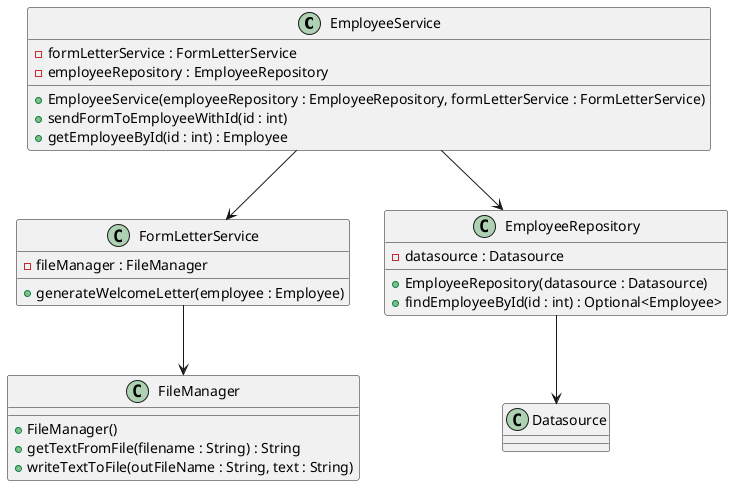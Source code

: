 @startuml
class EmployeeService {
    - formLetterService : FormLetterService
    - employeeRepository : EmployeeRepository

    + EmployeeService(employeeRepository : EmployeeRepository, formLetterService : FormLetterService)
    + sendFormToEmployeeWithId(id : int)
    + getEmployeeById(id : int) : Employee
}

class FormLetterService {
    - fileManager : FileManager
    + generateWelcomeLetter(employee : Employee)
}

class EmployeeRepository {
    - datasource : Datasource
    + EmployeeRepository(datasource : Datasource)
    + findEmployeeById(id : int) : Optional<Employee>
}

class FileManager {

    + FileManager()
    + getTextFromFile(filename : String) : String
    + writeTextToFile(outFileName : String, text : String)
}

EmployeeService --> EmployeeRepository
EmployeeService --> FormLetterService
EmployeeRepository --> Datasource
FormLetterService --> FileManager

@enduml